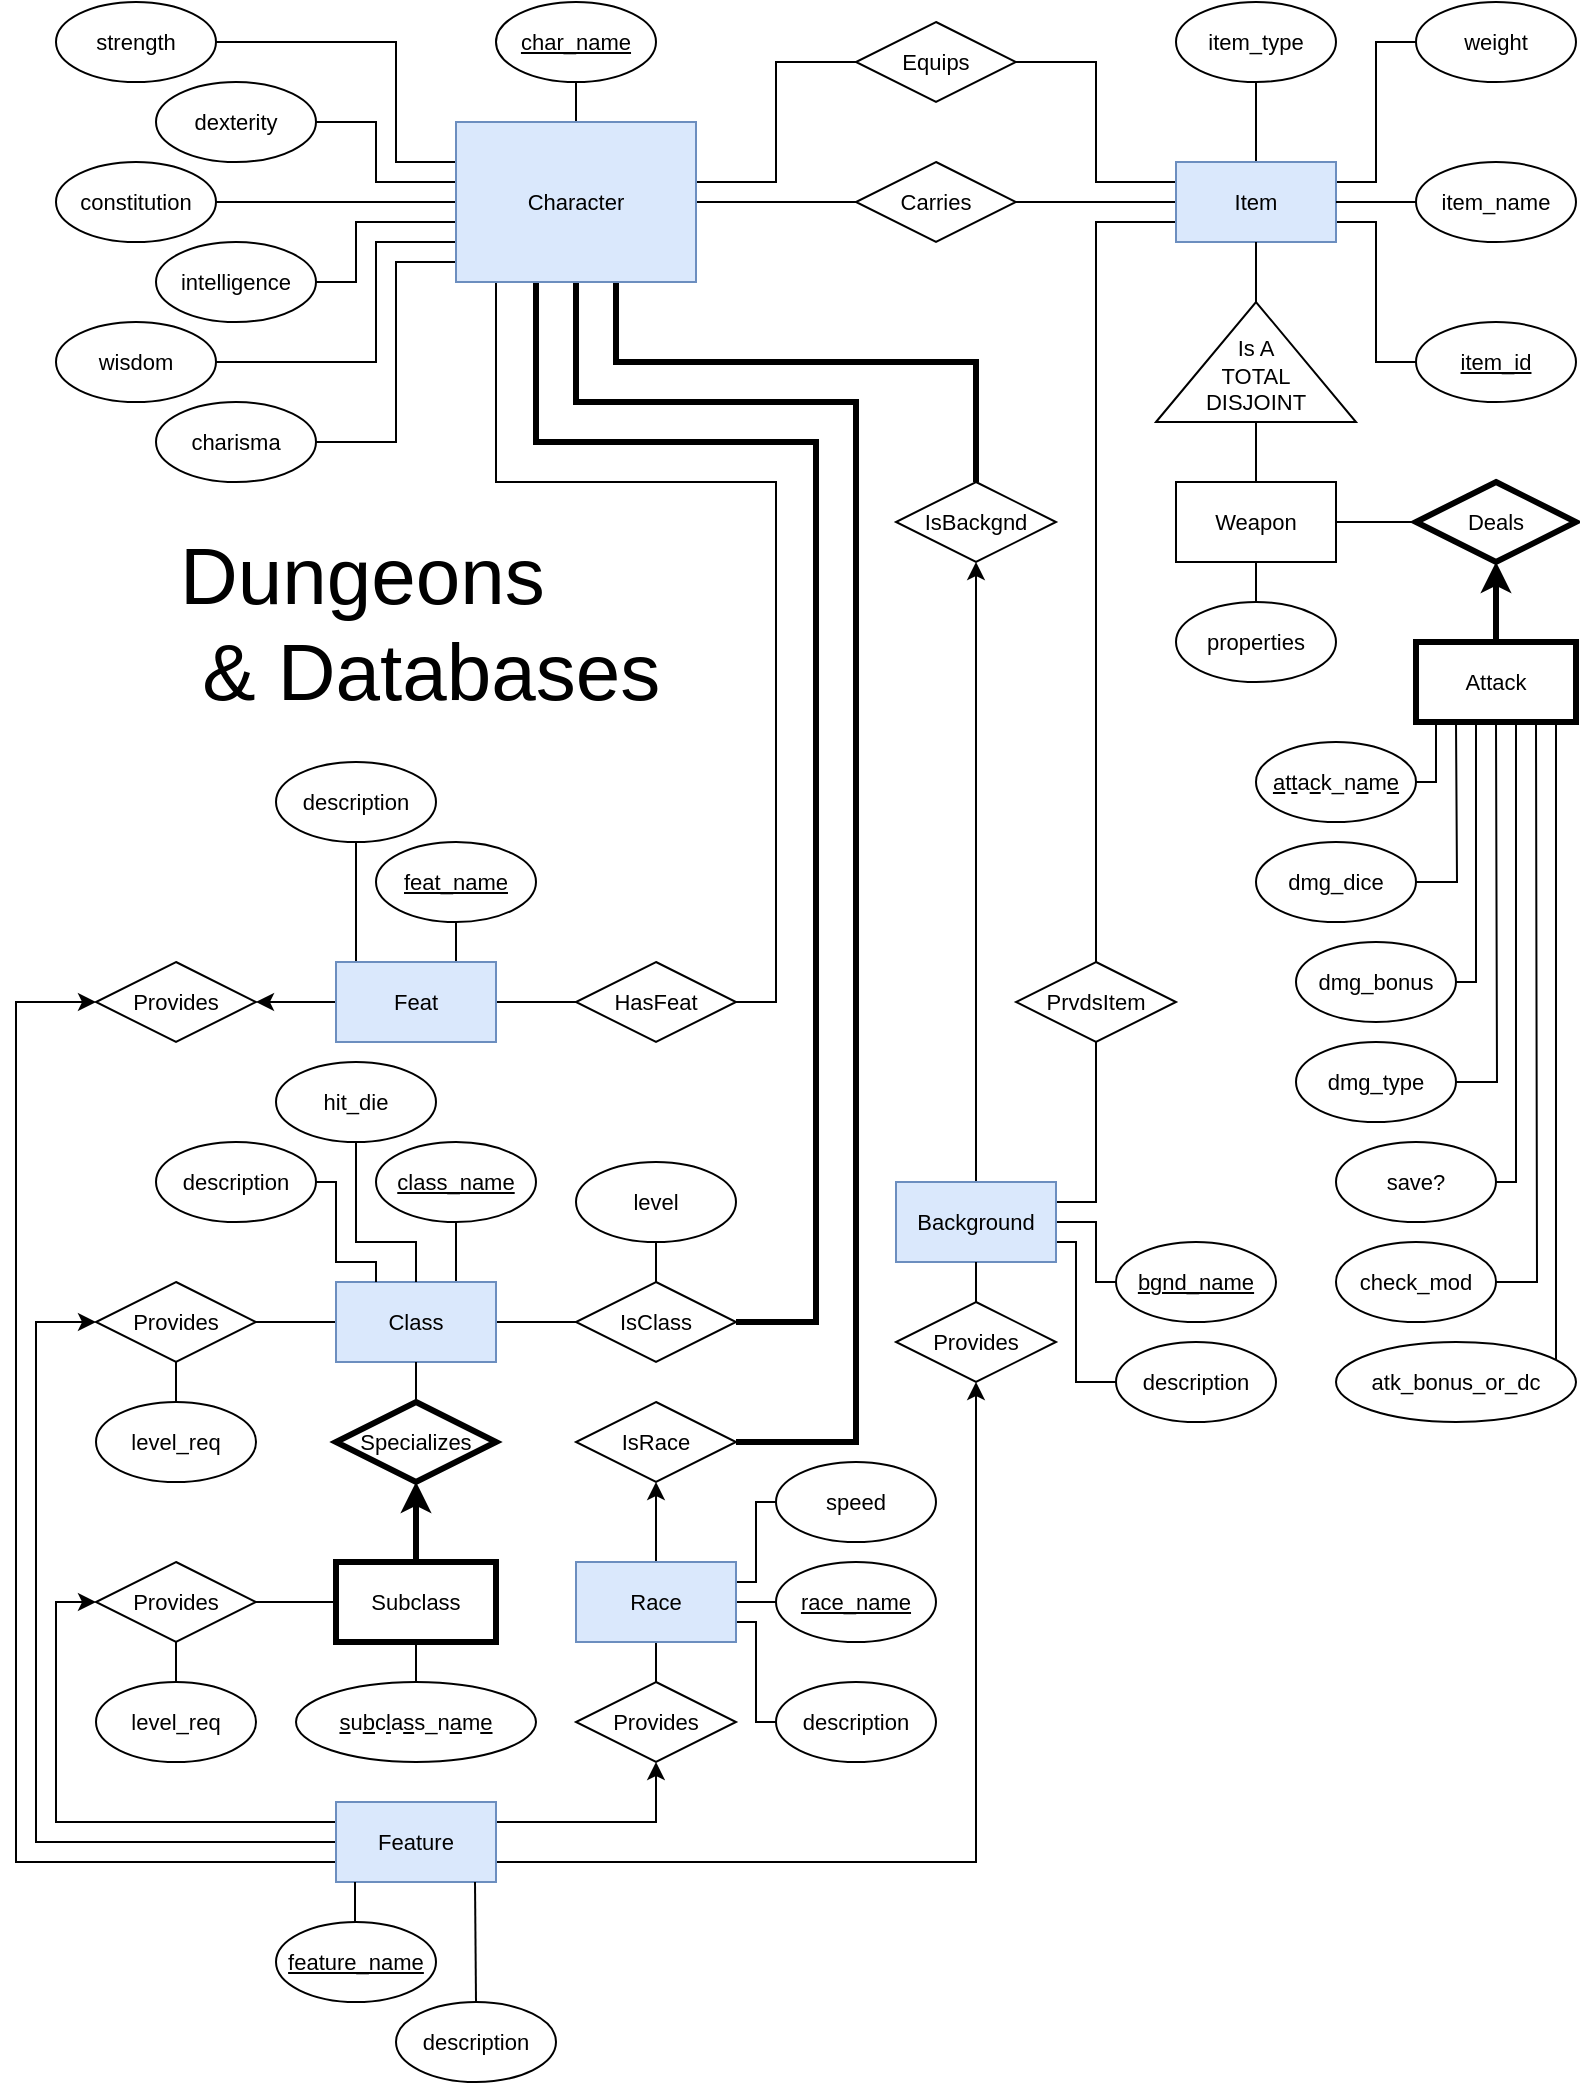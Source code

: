 <mxfile version="22.0.6" type="google">
  <diagram name="Page-1" id="0dWQpuiq4sLyJa3J5WhU">
    <mxGraphModel grid="1" page="1" gridSize="10" guides="1" tooltips="1" connect="1" arrows="1" fold="1" pageScale="1" pageWidth="850" pageHeight="1100" math="0" shadow="0">
      <root>
        <mxCell id="0" />
        <mxCell id="1" parent="0" />
        <mxCell id="idpbGhYNR3R5VEZSibMk-67" style="edgeStyle=orthogonalEdgeStyle;rounded=0;orthogonalLoop=1;jettySize=auto;html=1;exitX=0;exitY=0.5;exitDx=0;exitDy=0;entryX=1;entryY=0.5;entryDx=0;entryDy=0;endArrow=none;endFill=0;fontFamily=Helvetica;fontSize=11;" edge="1" parent="1" source="idpbGhYNR3R5VEZSibMk-66" target="idpbGhYNR3R5VEZSibMk-5">
          <mxGeometry relative="1" as="geometry">
            <Array as="points">
              <mxPoint x="700" y="60" />
              <mxPoint x="700" y="130" />
              <mxPoint x="650" y="130" />
              <mxPoint x="650" y="140" />
            </Array>
          </mxGeometry>
        </mxCell>
        <mxCell id="idpbGhYNR3R5VEZSibMk-103" style="edgeStyle=orthogonalEdgeStyle;rounded=0;orthogonalLoop=1;jettySize=auto;html=1;exitX=0;exitY=0.5;exitDx=0;exitDy=0;entryX=1;entryY=0.5;entryDx=0;entryDy=0;endArrow=none;endFill=0;fontFamily=Helvetica;fontSize=11;" edge="1" parent="1" source="idpbGhYNR3R5VEZSibMk-102" target="idpbGhYNR3R5VEZSibMk-1">
          <mxGeometry relative="1" as="geometry">
            <Array as="points">
              <mxPoint x="400" y="70" />
              <mxPoint x="400" y="130" />
              <mxPoint x="350" y="130" />
              <mxPoint x="350" y="140" />
            </Array>
          </mxGeometry>
        </mxCell>
        <mxCell id="idpbGhYNR3R5VEZSibMk-12" style="edgeStyle=orthogonalEdgeStyle;rounded=0;orthogonalLoop=1;jettySize=auto;html=1;exitX=1;exitY=0.5;exitDx=0;exitDy=0;entryX=0;entryY=0.5;entryDx=0;entryDy=0;endArrow=none;endFill=0;fontFamily=Helvetica;fontSize=11;" edge="1" parent="1" source="idpbGhYNR3R5VEZSibMk-1" target="idpbGhYNR3R5VEZSibMk-11">
          <mxGeometry relative="1" as="geometry">
            <Array as="points">
              <mxPoint x="430" y="140" />
              <mxPoint x="430" y="140" />
            </Array>
          </mxGeometry>
        </mxCell>
        <mxCell id="idpbGhYNR3R5VEZSibMk-22" style="edgeStyle=orthogonalEdgeStyle;rounded=0;orthogonalLoop=1;jettySize=auto;html=1;endArrow=none;endFill=0;strokeWidth=3;exitX=0.5;exitY=1;exitDx=0;exitDy=0;fontFamily=Helvetica;fontSize=11;entryX=1;entryY=0.5;entryDx=0;entryDy=0;" edge="1" parent="1" source="idpbGhYNR3R5VEZSibMk-1" target="idpbGhYNR3R5VEZSibMk-10">
          <mxGeometry relative="1" as="geometry">
            <Array as="points">
              <mxPoint x="300" y="240" />
              <mxPoint x="440" y="240" />
              <mxPoint x="440" y="760" />
            </Array>
            <mxPoint x="300" y="210" as="sourcePoint" />
            <mxPoint x="400" y="760" as="targetPoint" />
          </mxGeometry>
        </mxCell>
        <mxCell id="idpbGhYNR3R5VEZSibMk-41" style="edgeStyle=orthogonalEdgeStyle;rounded=0;orthogonalLoop=1;jettySize=auto;html=1;exitX=0;exitY=0.5;exitDx=0;exitDy=0;entryX=1;entryY=0.5;entryDx=0;entryDy=0;endArrow=none;endFill=0;fontFamily=Helvetica;fontSize=11;" edge="1" parent="1" source="idpbGhYNR3R5VEZSibMk-1" target="idpbGhYNR3R5VEZSibMk-35">
          <mxGeometry relative="1" as="geometry">
            <Array as="points">
              <mxPoint x="280" y="120" />
              <mxPoint x="210" y="120" />
              <mxPoint x="210" y="60" />
            </Array>
          </mxGeometry>
        </mxCell>
        <mxCell id="idpbGhYNR3R5VEZSibMk-44" style="edgeStyle=orthogonalEdgeStyle;rounded=0;orthogonalLoop=1;jettySize=auto;html=1;exitX=0;exitY=0.5;exitDx=0;exitDy=0;entryX=1;entryY=0.5;entryDx=0;entryDy=0;endArrow=none;endFill=0;fontFamily=Helvetica;fontSize=11;" edge="1" parent="1" source="idpbGhYNR3R5VEZSibMk-1" target="idpbGhYNR3R5VEZSibMk-39">
          <mxGeometry relative="1" as="geometry">
            <Array as="points">
              <mxPoint x="280" y="150" />
              <mxPoint x="190" y="150" />
              <mxPoint x="190" y="180" />
            </Array>
          </mxGeometry>
        </mxCell>
        <mxCell id="idpbGhYNR3R5VEZSibMk-45" style="edgeStyle=orthogonalEdgeStyle;rounded=0;orthogonalLoop=1;jettySize=auto;html=1;exitX=0;exitY=0.5;exitDx=0;exitDy=0;entryX=1;entryY=0.5;entryDx=0;entryDy=0;endArrow=none;endFill=0;fontFamily=Helvetica;fontSize=11;" edge="1" parent="1" source="idpbGhYNR3R5VEZSibMk-1" target="idpbGhYNR3R5VEZSibMk-40">
          <mxGeometry relative="1" as="geometry">
            <Array as="points">
              <mxPoint x="280" y="160" />
              <mxPoint x="200" y="160" />
              <mxPoint x="200" y="220" />
            </Array>
          </mxGeometry>
        </mxCell>
        <mxCell id="idpbGhYNR3R5VEZSibMk-46" style="edgeStyle=orthogonalEdgeStyle;rounded=0;orthogonalLoop=1;jettySize=auto;html=1;exitX=0;exitY=0.5;exitDx=0;exitDy=0;entryX=1;entryY=0.5;entryDx=0;entryDy=0;endArrow=none;endFill=0;fontFamily=Helvetica;fontSize=11;" edge="1" parent="1" source="idpbGhYNR3R5VEZSibMk-1" target="proaSzT9F_4oFc8GveF8-9">
          <mxGeometry relative="1" as="geometry">
            <Array as="points">
              <mxPoint x="280" y="170" />
              <mxPoint x="210" y="170" />
              <mxPoint x="210" y="260" />
            </Array>
          </mxGeometry>
        </mxCell>
        <mxCell id="idpbGhYNR3R5VEZSibMk-124" style="edgeStyle=orthogonalEdgeStyle;rounded=0;orthogonalLoop=1;jettySize=auto;html=1;entryX=1;entryY=0.5;entryDx=0;entryDy=0;endArrow=none;endFill=0;strokeWidth=3;fontFamily=Helvetica;fontSize=11;" edge="1" parent="1" target="idpbGhYNR3R5VEZSibMk-114">
          <mxGeometry relative="1" as="geometry">
            <Array as="points">
              <mxPoint x="280" y="260" />
              <mxPoint x="420" y="260" />
              <mxPoint x="420" y="700" />
            </Array>
            <mxPoint x="280" y="180" as="sourcePoint" />
          </mxGeometry>
        </mxCell>
        <mxCell id="Thq0sRpd2EwpAqbICDng-9" style="edgeStyle=orthogonalEdgeStyle;rounded=0;orthogonalLoop=1;jettySize=auto;html=1;entryX=0.5;entryY=0;entryDx=0;entryDy=0;strokeWidth=3;endArrow=none;endFill=0;fontFamily=Helvetica;fontSize=11;" edge="1" parent="1" target="Thq0sRpd2EwpAqbICDng-10">
          <mxGeometry relative="1" as="geometry">
            <Array as="points">
              <mxPoint x="320" y="180" />
              <mxPoint x="320" y="220" />
              <mxPoint x="500" y="220" />
            </Array>
            <mxPoint x="320" y="200" as="sourcePoint" />
          </mxGeometry>
        </mxCell>
        <mxCell id="idpbGhYNR3R5VEZSibMk-132" style="edgeStyle=orthogonalEdgeStyle;rounded=0;orthogonalLoop=1;jettySize=auto;html=1;entryX=0;entryY=0.5;entryDx=0;entryDy=0;exitX=0;exitY=0.5;exitDx=0;exitDy=0;fontFamily=Helvetica;fontSize=11;" edge="1" parent="1" source="idpbGhYNR3R5VEZSibMk-3" target="idpbGhYNR3R5VEZSibMk-49">
          <mxGeometry relative="1" as="geometry">
            <Array as="points">
              <mxPoint x="30" y="960" />
              <mxPoint x="30" y="700" />
            </Array>
            <mxPoint x="150" y="970" as="sourcePoint" />
          </mxGeometry>
        </mxCell>
        <mxCell id="idpbGhYNR3R5VEZSibMk-133" style="edgeStyle=orthogonalEdgeStyle;rounded=0;orthogonalLoop=1;jettySize=auto;html=1;entryX=0;entryY=0.5;entryDx=0;entryDy=0;exitX=0;exitY=0.25;exitDx=0;exitDy=0;fontFamily=Helvetica;fontSize=11;" edge="1" parent="1" source="idpbGhYNR3R5VEZSibMk-3" target="idpbGhYNR3R5VEZSibMk-96">
          <mxGeometry relative="1" as="geometry">
            <Array as="points">
              <mxPoint x="40" y="950" />
              <mxPoint x="40" y="840" />
            </Array>
            <mxPoint x="380" y="950" as="sourcePoint" />
          </mxGeometry>
        </mxCell>
        <mxCell id="idpbGhYNR3R5VEZSibMk-138" style="edgeStyle=orthogonalEdgeStyle;rounded=0;orthogonalLoop=1;jettySize=auto;html=1;entryX=0.5;entryY=1;entryDx=0;entryDy=0;exitX=1;exitY=0.25;exitDx=0;exitDy=0;fontFamily=Helvetica;fontSize=11;" edge="1" parent="1" source="idpbGhYNR3R5VEZSibMk-3" target="idpbGhYNR3R5VEZSibMk-55">
          <mxGeometry relative="1" as="geometry">
            <mxPoint x="280" y="950" as="sourcePoint" />
            <Array as="points">
              <mxPoint x="340" y="950" />
            </Array>
          </mxGeometry>
        </mxCell>
        <mxCell id="Thq0sRpd2EwpAqbICDng-19" style="edgeStyle=orthogonalEdgeStyle;rounded=0;orthogonalLoop=1;jettySize=auto;html=1;exitX=1;exitY=0.75;exitDx=0;exitDy=0;entryX=0.5;entryY=1;entryDx=0;entryDy=0;fontFamily=Helvetica;fontSize=11;" edge="1" parent="1" source="idpbGhYNR3R5VEZSibMk-3" target="Thq0sRpd2EwpAqbICDng-18">
          <mxGeometry relative="1" as="geometry" />
        </mxCell>
        <mxCell id="JD8EKcjr2i8Ik4JYW5KQ-18" style="edgeStyle=orthogonalEdgeStyle;rounded=0;orthogonalLoop=1;jettySize=auto;html=1;exitX=0;exitY=0.75;exitDx=0;exitDy=0;entryX=0;entryY=0.5;entryDx=0;entryDy=0;" edge="1" parent="1" source="idpbGhYNR3R5VEZSibMk-3" target="JD8EKcjr2i8Ik4JYW5KQ-17">
          <mxGeometry relative="1" as="geometry">
            <Array as="points">
              <mxPoint x="20" y="970" />
              <mxPoint x="20" y="540" />
            </Array>
          </mxGeometry>
        </mxCell>
        <mxCell id="idpbGhYNR3R5VEZSibMk-3" value="Feature" style="rounded=0;whiteSpace=wrap;html=1;fillColor=#dae8fc;strokeColor=#6c8ebf;fontFamily=Helvetica;fontSize=11;" vertex="1" parent="1">
          <mxGeometry x="180" y="940" width="80" height="40" as="geometry" />
        </mxCell>
        <mxCell id="idpbGhYNR3R5VEZSibMk-13" style="edgeStyle=orthogonalEdgeStyle;rounded=0;orthogonalLoop=1;jettySize=auto;html=1;exitX=0;exitY=0.5;exitDx=0;exitDy=0;entryX=1;entryY=0.5;entryDx=0;entryDy=0;endArrow=none;endFill=0;fontFamily=Helvetica;fontSize=11;" edge="1" parent="1" source="idpbGhYNR3R5VEZSibMk-5" target="idpbGhYNR3R5VEZSibMk-11">
          <mxGeometry relative="1" as="geometry">
            <Array as="points">
              <mxPoint x="530" y="140" />
              <mxPoint x="530" y="140" />
            </Array>
          </mxGeometry>
        </mxCell>
        <mxCell id="idpbGhYNR3R5VEZSibMk-61" style="edgeStyle=orthogonalEdgeStyle;rounded=0;orthogonalLoop=1;jettySize=auto;html=1;exitX=0.5;exitY=0;exitDx=0;exitDy=0;entryX=0.5;entryY=1;entryDx=0;entryDy=0;endArrow=none;endFill=0;fontFamily=Helvetica;fontSize=11;" edge="1" parent="1" source="idpbGhYNR3R5VEZSibMk-5" target="proaSzT9F_4oFc8GveF8-17">
          <mxGeometry relative="1" as="geometry" />
        </mxCell>
        <mxCell id="idpbGhYNR3R5VEZSibMk-104" style="edgeStyle=orthogonalEdgeStyle;rounded=0;orthogonalLoop=1;jettySize=auto;html=1;exitX=0;exitY=0.5;exitDx=0;exitDy=0;entryX=1;entryY=0.5;entryDx=0;entryDy=0;endArrow=none;endFill=0;fontFamily=Helvetica;fontSize=11;" edge="1" parent="1" source="idpbGhYNR3R5VEZSibMk-5" target="idpbGhYNR3R5VEZSibMk-102">
          <mxGeometry relative="1" as="geometry">
            <Array as="points">
              <mxPoint x="600" y="130" />
              <mxPoint x="560" y="130" />
              <mxPoint x="560" y="70" />
            </Array>
          </mxGeometry>
        </mxCell>
        <mxCell id="Thq0sRpd2EwpAqbICDng-16" style="edgeStyle=orthogonalEdgeStyle;rounded=0;orthogonalLoop=1;jettySize=auto;html=1;exitX=0;exitY=0.75;exitDx=0;exitDy=0;endArrow=none;endFill=0;entryX=0.5;entryY=0;entryDx=0;entryDy=0;fontFamily=Helvetica;fontSize=11;" edge="1" parent="1" source="idpbGhYNR3R5VEZSibMk-5" target="Thq0sRpd2EwpAqbICDng-17">
          <mxGeometry relative="1" as="geometry">
            <mxPoint x="720" y="440" as="targetPoint" />
            <Array as="points">
              <mxPoint x="560" y="150" />
            </Array>
          </mxGeometry>
        </mxCell>
        <mxCell id="Wi1e4xwZPWStnzz034ou-2" style="edgeStyle=orthogonalEdgeStyle;rounded=0;orthogonalLoop=1;jettySize=auto;html=1;exitX=1;exitY=0.75;exitDx=0;exitDy=0;entryX=0;entryY=0.5;entryDx=0;entryDy=0;endArrow=none;endFill=0;" edge="1" parent="1" source="idpbGhYNR3R5VEZSibMk-5" target="Wi1e4xwZPWStnzz034ou-1">
          <mxGeometry relative="1" as="geometry" />
        </mxCell>
        <mxCell id="idpbGhYNR3R5VEZSibMk-5" value="Item" style="rounded=0;whiteSpace=wrap;html=1;fillColor=#dae8fc;strokeColor=#6c8ebf;fontFamily=Helvetica;fontSize=11;" vertex="1" parent="1">
          <mxGeometry x="600" y="120" width="80" height="40" as="geometry" />
        </mxCell>
        <mxCell id="idpbGhYNR3R5VEZSibMk-27" style="edgeStyle=orthogonalEdgeStyle;rounded=0;orthogonalLoop=1;jettySize=auto;html=1;exitX=0.5;exitY=0;exitDx=0;exitDy=0;entryX=0;entryY=0.5;entryDx=0;entryDy=0;endArrow=none;endFill=0;fontFamily=Helvetica;fontSize=11;" edge="1" parent="1" source="idpbGhYNR3R5VEZSibMk-7" target="proaSzT9F_4oFc8GveF8-4">
          <mxGeometry relative="1" as="geometry" />
        </mxCell>
        <mxCell id="idpbGhYNR3R5VEZSibMk-141" style="edgeStyle=orthogonalEdgeStyle;rounded=0;orthogonalLoop=1;jettySize=auto;html=1;exitX=0.5;exitY=1;exitDx=0;exitDy=0;entryX=0.5;entryY=0;entryDx=0;entryDy=0;endArrow=none;endFill=0;fontFamily=Helvetica;fontSize=11;" edge="1" parent="1" source="idpbGhYNR3R5VEZSibMk-7" target="idpbGhYNR3R5VEZSibMk-140">
          <mxGeometry relative="1" as="geometry" />
        </mxCell>
        <mxCell id="idpbGhYNR3R5VEZSibMk-7" value="Weapon" style="rounded=0;whiteSpace=wrap;html=1;fontFamily=Helvetica;fontSize=11;" vertex="1" parent="1">
          <mxGeometry x="600" y="280" width="80" height="40" as="geometry" />
        </mxCell>
        <mxCell id="idpbGhYNR3R5VEZSibMk-48" style="edgeStyle=orthogonalEdgeStyle;rounded=0;orthogonalLoop=1;jettySize=auto;html=1;exitX=0.5;exitY=0;exitDx=0;exitDy=0;entryX=0.5;entryY=1;entryDx=0;entryDy=0;endArrow=none;endFill=0;fontFamily=Helvetica;fontSize=11;" edge="1" parent="1" target="idpbGhYNR3R5VEZSibMk-47">
          <mxGeometry relative="1" as="geometry">
            <mxPoint x="340" y="680" as="sourcePoint" />
          </mxGeometry>
        </mxCell>
        <mxCell id="idpbGhYNR3R5VEZSibMk-10" value="IsRace" style="rhombus;whiteSpace=wrap;html=1;fontFamily=Helvetica;fontSize=11;" vertex="1" parent="1">
          <mxGeometry x="300" y="740" width="80" height="40" as="geometry" />
        </mxCell>
        <mxCell id="idpbGhYNR3R5VEZSibMk-11" value="Carries" style="rhombus;whiteSpace=wrap;html=1;fontFamily=Helvetica;fontSize=11;" vertex="1" parent="1">
          <mxGeometry x="440" y="120" width="80" height="40" as="geometry" />
        </mxCell>
        <mxCell id="idpbGhYNR3R5VEZSibMk-28" style="edgeStyle=orthogonalEdgeStyle;rounded=0;orthogonalLoop=1;jettySize=auto;html=1;exitX=1;exitY=0.5;exitDx=0;exitDy=0;entryX=0.5;entryY=1;entryDx=0;entryDy=0;endArrow=none;endFill=0;fontFamily=Helvetica;fontSize=11;" edge="1" parent="1" source="proaSzT9F_4oFc8GveF8-4" target="idpbGhYNR3R5VEZSibMk-5">
          <mxGeometry relative="1" as="geometry" />
        </mxCell>
        <mxCell id="proaSzT9F_4oFc8GveF8-4" value="&lt;div&gt;&lt;br&gt;&lt;/div&gt;&lt;div&gt;Is A&lt;/div&gt;&lt;div&gt;TOTAL&lt;/div&gt;&lt;div&gt;DISJOINT&lt;/div&gt;" style="triangle;whiteSpace=wrap;html=1;direction=north;fontFamily=Helvetica;fontSize=11;" vertex="1" parent="1">
          <mxGeometry x="590" y="190" width="100" height="60" as="geometry" />
        </mxCell>
        <mxCell id="idpbGhYNR3R5VEZSibMk-34" style="edgeStyle=orthogonalEdgeStyle;rounded=0;orthogonalLoop=1;jettySize=auto;html=1;exitX=0.5;exitY=1;exitDx=0;exitDy=0;entryX=0.5;entryY=0;entryDx=0;entryDy=0;endArrow=none;endFill=0;fontFamily=Helvetica;fontSize=11;" edge="1" parent="1" source="proaSzT9F_4oFc8GveF8-6" target="idpbGhYNR3R5VEZSibMk-1">
          <mxGeometry relative="1" as="geometry" />
        </mxCell>
        <mxCell id="proaSzT9F_4oFc8GveF8-6" value="&lt;span style=&quot;font-size: 11px;&quot;&gt;char_name&lt;/span&gt;" style="ellipse;whiteSpace=wrap;html=1;fontStyle=4;fontFamily=Helvetica;fontSize=11;" vertex="1" parent="1">
          <mxGeometry x="260" y="40" width="80" height="40" as="geometry" />
        </mxCell>
        <mxCell id="idpbGhYNR3R5VEZSibMk-35" value="strength" style="ellipse;whiteSpace=wrap;html=1;fontFamily=Helvetica;fontSize=11;" vertex="1" parent="1">
          <mxGeometry x="40" y="40" width="80" height="40" as="geometry" />
        </mxCell>
        <mxCell id="idpbGhYNR3R5VEZSibMk-142" style="edgeStyle=orthogonalEdgeStyle;rounded=0;orthogonalLoop=1;jettySize=auto;html=1;exitX=1;exitY=0.5;exitDx=0;exitDy=0;endArrow=none;endFill=0;fontFamily=Helvetica;fontSize=11;" edge="1" parent="1" source="idpbGhYNR3R5VEZSibMk-37">
          <mxGeometry relative="1" as="geometry">
            <Array as="points">
              <mxPoint x="200" y="100" />
              <mxPoint x="200" y="130" />
              <mxPoint x="240" y="130" />
            </Array>
            <mxPoint x="220" y="130" as="targetPoint" />
          </mxGeometry>
        </mxCell>
        <mxCell id="idpbGhYNR3R5VEZSibMk-37" value="dexterity" style="ellipse;whiteSpace=wrap;html=1;fontFamily=Helvetica;fontSize=11;" vertex="1" parent="1">
          <mxGeometry x="90" y="80" width="80" height="40" as="geometry" />
        </mxCell>
        <mxCell id="idpbGhYNR3R5VEZSibMk-143" style="edgeStyle=orthogonalEdgeStyle;rounded=0;orthogonalLoop=1;jettySize=auto;html=1;exitX=1;exitY=0.5;exitDx=0;exitDy=0;entryX=0;entryY=0.5;entryDx=0;entryDy=0;endArrow=none;endFill=0;fontFamily=Helvetica;fontSize=11;" edge="1" parent="1" source="idpbGhYNR3R5VEZSibMk-38" target="idpbGhYNR3R5VEZSibMk-1">
          <mxGeometry relative="1" as="geometry" />
        </mxCell>
        <mxCell id="idpbGhYNR3R5VEZSibMk-38" value="constitution" style="ellipse;whiteSpace=wrap;html=1;fontFamily=Helvetica;fontSize=11;" vertex="1" parent="1">
          <mxGeometry x="40" y="120" width="80" height="40" as="geometry" />
        </mxCell>
        <mxCell id="idpbGhYNR3R5VEZSibMk-39" value="intelligence" style="ellipse;whiteSpace=wrap;html=1;fontFamily=Helvetica;fontSize=11;" vertex="1" parent="1">
          <mxGeometry x="90" y="160" width="80" height="40" as="geometry" />
        </mxCell>
        <mxCell id="idpbGhYNR3R5VEZSibMk-40" value="wisdom" style="ellipse;whiteSpace=wrap;html=1;fontFamily=Helvetica;fontSize=11;" vertex="1" parent="1">
          <mxGeometry x="40" y="200" width="80" height="40" as="geometry" />
        </mxCell>
        <mxCell id="proaSzT9F_4oFc8GveF8-9" value="charisma" style="ellipse;whiteSpace=wrap;html=1;fontFamily=Helvetica;fontSize=11;" vertex="1" parent="1">
          <mxGeometry x="90" y="240" width="80" height="40" as="geometry" />
        </mxCell>
        <mxCell id="idpbGhYNR3R5VEZSibMk-47" value="level" style="ellipse;whiteSpace=wrap;html=1;fontFamily=Helvetica;fontSize=11;" vertex="1" parent="1">
          <mxGeometry x="300" y="620" width="80" height="40" as="geometry" />
        </mxCell>
        <mxCell id="idpbGhYNR3R5VEZSibMk-128" style="edgeStyle=orthogonalEdgeStyle;rounded=0;orthogonalLoop=1;jettySize=auto;html=1;exitX=1;exitY=0.5;exitDx=0;exitDy=0;entryX=0;entryY=0.5;entryDx=0;entryDy=0;endArrow=none;endFill=0;fontFamily=Helvetica;fontSize=11;" edge="1" parent="1" source="idpbGhYNR3R5VEZSibMk-49" target="idpbGhYNR3R5VEZSibMk-115">
          <mxGeometry relative="1" as="geometry" />
        </mxCell>
        <mxCell id="idpbGhYNR3R5VEZSibMk-49" value="Provides" style="rhombus;whiteSpace=wrap;html=1;fontFamily=Helvetica;fontSize=11;" vertex="1" parent="1">
          <mxGeometry x="60" y="680" width="80" height="40" as="geometry" />
        </mxCell>
        <mxCell id="idpbGhYNR3R5VEZSibMk-53" style="edgeStyle=orthogonalEdgeStyle;rounded=0;orthogonalLoop=1;jettySize=auto;html=1;exitX=0.5;exitY=0;exitDx=0;exitDy=0;entryX=0.5;entryY=1;entryDx=0;entryDy=0;endArrow=none;endFill=0;fontFamily=Helvetica;fontSize=11;" edge="1" parent="1" source="idpbGhYNR3R5VEZSibMk-52" target="idpbGhYNR3R5VEZSibMk-49">
          <mxGeometry relative="1" as="geometry" />
        </mxCell>
        <mxCell id="idpbGhYNR3R5VEZSibMk-52" value="level_req" style="ellipse;whiteSpace=wrap;html=1;fontFamily=Helvetica;fontSize=11;" vertex="1" parent="1">
          <mxGeometry x="60" y="740" width="80" height="40" as="geometry" />
        </mxCell>
        <mxCell id="idpbGhYNR3R5VEZSibMk-55" value="Provides" style="rhombus;whiteSpace=wrap;html=1;fontFamily=Helvetica;fontSize=11;" vertex="1" parent="1">
          <mxGeometry x="300" y="880" width="80" height="40" as="geometry" />
        </mxCell>
        <mxCell id="proaSzT9F_4oFc8GveF8-17" value="item_type" style="ellipse;whiteSpace=wrap;html=1;fontStyle=0;fontFamily=Helvetica;fontSize=11;" vertex="1" parent="1">
          <mxGeometry x="600" y="40" width="80" height="40" as="geometry" />
        </mxCell>
        <mxCell id="idpbGhYNR3R5VEZSibMk-60" style="edgeStyle=orthogonalEdgeStyle;rounded=0;orthogonalLoop=1;jettySize=auto;html=1;exitX=0;exitY=0.5;exitDx=0;exitDy=0;entryX=1;entryY=0.5;entryDx=0;entryDy=0;endArrow=none;endFill=0;fontFamily=Helvetica;fontSize=11;" edge="1" parent="1" source="proaSzT9F_4oFc8GveF8-18" target="idpbGhYNR3R5VEZSibMk-5">
          <mxGeometry relative="1" as="geometry" />
        </mxCell>
        <mxCell id="proaSzT9F_4oFc8GveF8-18" value="item_name" style="ellipse;whiteSpace=wrap;html=1;fontStyle=0;fontFamily=Helvetica;fontSize=11;" vertex="1" parent="1">
          <mxGeometry x="720" y="120" width="80" height="40" as="geometry" />
        </mxCell>
        <mxCell id="JD8EKcjr2i8Ik4JYW5KQ-6" style="edgeStyle=orthogonalEdgeStyle;rounded=0;orthogonalLoop=1;jettySize=auto;html=1;exitX=1;exitY=0.5;exitDx=0;exitDy=0;endArrow=none;endFill=0;" edge="1" parent="1" source="idpbGhYNR3R5VEZSibMk-62">
          <mxGeometry relative="1" as="geometry">
            <mxPoint x="750" y="400.0" as="targetPoint" />
            <Array as="points">
              <mxPoint x="750" y="530" />
            </Array>
          </mxGeometry>
        </mxCell>
        <mxCell id="idpbGhYNR3R5VEZSibMk-62" value="dmg_bonus" style="ellipse;whiteSpace=wrap;html=1;fontStyle=0;fontFamily=Helvetica;fontSize=11;" vertex="1" parent="1">
          <mxGeometry x="660" y="510" width="80" height="40" as="geometry" />
        </mxCell>
        <mxCell id="JD8EKcjr2i8Ik4JYW5KQ-2" style="edgeStyle=orthogonalEdgeStyle;rounded=0;orthogonalLoop=1;jettySize=auto;html=1;exitX=1;exitY=0.5;exitDx=0;exitDy=0;endArrow=none;endFill=0;" edge="1" parent="1" source="idpbGhYNR3R5VEZSibMk-64">
          <mxGeometry relative="1" as="geometry">
            <mxPoint x="780" y="400.0" as="targetPoint" />
          </mxGeometry>
        </mxCell>
        <mxCell id="idpbGhYNR3R5VEZSibMk-64" value="check_&lt;span style=&quot;font-size: 11px;&quot;&gt;mod&lt;/span&gt;" style="ellipse;whiteSpace=wrap;html=1;fontStyle=0;fontFamily=Helvetica;fontSize=11;" vertex="1" parent="1">
          <mxGeometry x="680" y="660" width="80" height="40" as="geometry" />
        </mxCell>
        <mxCell id="idpbGhYNR3R5VEZSibMk-66" value="weight" style="ellipse;whiteSpace=wrap;html=1;fontStyle=0;fontFamily=Helvetica;fontSize=11;" vertex="1" parent="1">
          <mxGeometry x="720" y="40" width="80" height="40" as="geometry" />
        </mxCell>
        <mxCell id="JD8EKcjr2i8Ik4JYW5KQ-1" style="edgeStyle=orthogonalEdgeStyle;rounded=0;orthogonalLoop=1;jettySize=auto;html=1;exitX=1;exitY=0;exitDx=0;exitDy=0;endArrow=none;endFill=0;" edge="1" parent="1" source="idpbGhYNR3R5VEZSibMk-70">
          <mxGeometry relative="1" as="geometry">
            <mxPoint x="790" y="400" as="targetPoint" />
            <mxPoint x="790" y="700" as="sourcePoint" />
            <Array as="points">
              <mxPoint x="782" y="730" />
              <mxPoint x="790" y="730" />
            </Array>
          </mxGeometry>
        </mxCell>
        <mxCell id="idpbGhYNR3R5VEZSibMk-70" value="atk_bonus_or_dc" style="ellipse;whiteSpace=wrap;html=1;fontStyle=0;fontFamily=Helvetica;fontSize=11;" vertex="1" parent="1">
          <mxGeometry x="680" y="710" width="120" height="40" as="geometry" />
        </mxCell>
        <mxCell id="JD8EKcjr2i8Ik4JYW5KQ-5" style="edgeStyle=orthogonalEdgeStyle;rounded=0;orthogonalLoop=1;jettySize=auto;html=1;exitX=1;exitY=0.5;exitDx=0;exitDy=0;endArrow=none;endFill=0;" edge="1" parent="1" source="idpbGhYNR3R5VEZSibMk-72">
          <mxGeometry relative="1" as="geometry">
            <mxPoint x="760" y="400.0" as="targetPoint" />
          </mxGeometry>
        </mxCell>
        <mxCell id="idpbGhYNR3R5VEZSibMk-72" value="dmg_type" style="ellipse;whiteSpace=wrap;html=1;fontStyle=0;fontFamily=Helvetica;fontSize=11;" vertex="1" parent="1">
          <mxGeometry x="660" y="560" width="80" height="40" as="geometry" />
        </mxCell>
        <mxCell id="idpbGhYNR3R5VEZSibMk-69" style="edgeStyle=orthogonalEdgeStyle;rounded=0;orthogonalLoop=1;jettySize=auto;html=1;exitX=0;exitY=0.5;exitDx=0;exitDy=0;entryX=1;entryY=0.5;entryDx=0;entryDy=0;" edge="1" parent="1" target="idpbGhYNR3R5VEZSibMk-5">
          <mxGeometry relative="1" as="geometry">
            <Array as="points">
              <mxPoint x="740" y="100" />
              <mxPoint x="740" y="140" />
            </Array>
          </mxGeometry>
        </mxCell>
        <mxCell id="idpbGhYNR3R5VEZSibMk-73" value="&lt;div style=&quot;font-size: 11px;&quot;&gt;Attack&lt;/div&gt;" style="rounded=0;whiteSpace=wrap;html=1;strokeWidth=3;fontFamily=Helvetica;fontSize=11;" vertex="1" parent="1">
          <mxGeometry x="720" y="360" width="80" height="40" as="geometry" />
        </mxCell>
        <mxCell id="JD8EKcjr2i8Ik4JYW5KQ-7" style="edgeStyle=orthogonalEdgeStyle;rounded=0;orthogonalLoop=1;jettySize=auto;html=1;exitX=1;exitY=0.5;exitDx=0;exitDy=0;endArrow=none;endFill=0;" edge="1" parent="1" source="idpbGhYNR3R5VEZSibMk-76">
          <mxGeometry relative="1" as="geometry">
            <mxPoint x="740" y="400.0" as="targetPoint" />
          </mxGeometry>
        </mxCell>
        <mxCell id="idpbGhYNR3R5VEZSibMk-76" value="dmg_dice" style="ellipse;whiteSpace=wrap;html=1;fontStyle=0;fontFamily=Helvetica;fontSize=11;" vertex="1" parent="1">
          <mxGeometry x="640" y="460" width="80" height="40" as="geometry" />
        </mxCell>
        <mxCell id="JD8EKcjr2i8Ik4JYW5KQ-3" style="edgeStyle=orthogonalEdgeStyle;rounded=0;orthogonalLoop=1;jettySize=auto;html=1;exitX=1;exitY=0.5;exitDx=0;exitDy=0;endArrow=none;endFill=0;" edge="1" parent="1" source="idpbGhYNR3R5VEZSibMk-79">
          <mxGeometry relative="1" as="geometry">
            <mxPoint x="770" y="400.0" as="targetPoint" />
            <Array as="points">
              <mxPoint x="770" y="630" />
            </Array>
          </mxGeometry>
        </mxCell>
        <mxCell id="idpbGhYNR3R5VEZSibMk-79" value="save?" style="ellipse;whiteSpace=wrap;html=1;fontStyle=0;fontFamily=Helvetica;fontSize=11;" vertex="1" parent="1">
          <mxGeometry x="680" y="610" width="80" height="40" as="geometry" />
        </mxCell>
        <mxCell id="idpbGhYNR3R5VEZSibMk-87" style="edgeStyle=orthogonalEdgeStyle;rounded=0;orthogonalLoop=1;jettySize=auto;html=1;exitX=0;exitY=0.5;exitDx=0;exitDy=0;entryX=1;entryY=0.5;entryDx=0;entryDy=0;endArrow=none;endFill=0;fontFamily=Helvetica;fontSize=11;" edge="1" parent="1" source="idpbGhYNR3R5VEZSibMk-86" target="idpbGhYNR3R5VEZSibMk-7">
          <mxGeometry relative="1" as="geometry" />
        </mxCell>
        <mxCell id="JD8EKcjr2i8Ik4JYW5KQ-9" style="edgeStyle=orthogonalEdgeStyle;rounded=0;orthogonalLoop=1;jettySize=auto;html=1;exitX=0.5;exitY=1;exitDx=0;exitDy=0;entryX=0.5;entryY=0;entryDx=0;entryDy=0;endArrow=none;endFill=0;startArrow=classic;startFill=1;strokeWidth=3;" edge="1" parent="1" source="idpbGhYNR3R5VEZSibMk-86" target="idpbGhYNR3R5VEZSibMk-73">
          <mxGeometry relative="1" as="geometry" />
        </mxCell>
        <mxCell id="idpbGhYNR3R5VEZSibMk-86" value="Deals" style="rhombus;whiteSpace=wrap;html=1;strokeWidth=3;fontFamily=Helvetica;fontSize=11;" vertex="1" parent="1">
          <mxGeometry x="720" y="280" width="80" height="40" as="geometry" />
        </mxCell>
        <mxCell id="idpbGhYNR3R5VEZSibMk-123" style="edgeStyle=orthogonalEdgeStyle;rounded=0;orthogonalLoop=1;jettySize=auto;html=1;exitX=0.5;exitY=1;exitDx=0;exitDy=0;entryX=0.5;entryY=0;entryDx=0;entryDy=0;endArrow=none;endFill=0;fontFamily=Helvetica;fontSize=11;" edge="1" parent="1" source="idpbGhYNR3R5VEZSibMk-95" target="idpbGhYNR3R5VEZSibMk-115">
          <mxGeometry relative="1" as="geometry">
            <Array as="points">
              <mxPoint x="240" y="680" />
            </Array>
          </mxGeometry>
        </mxCell>
        <mxCell id="idpbGhYNR3R5VEZSibMk-95" value="class_name" style="ellipse;whiteSpace=wrap;html=1;fontStyle=4;fontFamily=Helvetica;fontSize=11;" vertex="1" parent="1">
          <mxGeometry x="200" y="610" width="80" height="40" as="geometry" />
        </mxCell>
        <mxCell id="idpbGhYNR3R5VEZSibMk-127" style="edgeStyle=orthogonalEdgeStyle;rounded=0;orthogonalLoop=1;jettySize=auto;html=1;exitX=1;exitY=0.5;exitDx=0;exitDy=0;entryX=0;entryY=0.5;entryDx=0;entryDy=0;endArrow=none;endFill=0;fontFamily=Helvetica;fontSize=11;" edge="1" parent="1" source="idpbGhYNR3R5VEZSibMk-96" target="idpbGhYNR3R5VEZSibMk-117">
          <mxGeometry relative="1" as="geometry" />
        </mxCell>
        <mxCell id="idpbGhYNR3R5VEZSibMk-96" value="Provides" style="rhombus;whiteSpace=wrap;html=1;fontFamily=Helvetica;fontSize=11;" vertex="1" parent="1">
          <mxGeometry x="60" y="820" width="80" height="40" as="geometry" />
        </mxCell>
        <mxCell id="idpbGhYNR3R5VEZSibMk-97" style="edgeStyle=orthogonalEdgeStyle;rounded=0;orthogonalLoop=1;jettySize=auto;html=1;exitX=0.5;exitY=0;exitDx=0;exitDy=0;entryX=0.5;entryY=1;entryDx=0;entryDy=0;endArrow=none;endFill=0;fontFamily=Helvetica;fontSize=11;" edge="1" parent="1" source="idpbGhYNR3R5VEZSibMk-98" target="idpbGhYNR3R5VEZSibMk-96">
          <mxGeometry relative="1" as="geometry" />
        </mxCell>
        <mxCell id="idpbGhYNR3R5VEZSibMk-98" value="level_req" style="ellipse;whiteSpace=wrap;html=1;fontFamily=Helvetica;fontSize=11;" vertex="1" parent="1">
          <mxGeometry x="60" y="880" width="80" height="40" as="geometry" />
        </mxCell>
        <mxCell id="idpbGhYNR3R5VEZSibMk-102" value="Equips" style="rhombus;whiteSpace=wrap;html=1;fontFamily=Helvetica;fontSize=11;" vertex="1" parent="1">
          <mxGeometry x="440" y="50" width="80" height="40" as="geometry" />
        </mxCell>
        <mxCell id="idpbGhYNR3R5VEZSibMk-137" style="edgeStyle=orthogonalEdgeStyle;rounded=0;orthogonalLoop=1;jettySize=auto;html=1;exitX=0;exitY=0.5;exitDx=0;exitDy=0;entryX=1;entryY=0.5;entryDx=0;entryDy=0;endArrow=none;endFill=0;fontFamily=Helvetica;fontSize=11;" edge="1" parent="1" source="idpbGhYNR3R5VEZSibMk-107" target="idpbGhYNR3R5VEZSibMk-135">
          <mxGeometry relative="1" as="geometry" />
        </mxCell>
        <mxCell id="idpbGhYNR3R5VEZSibMk-107" value="race_name" style="ellipse;whiteSpace=wrap;html=1;fontStyle=4;fontFamily=Helvetica;fontSize=11;" vertex="1" parent="1">
          <mxGeometry x="400" y="820" width="80" height="40" as="geometry" />
        </mxCell>
        <mxCell id="idpbGhYNR3R5VEZSibMk-125" style="edgeStyle=orthogonalEdgeStyle;rounded=0;orthogonalLoop=1;jettySize=auto;html=1;exitX=0;exitY=0.5;exitDx=0;exitDy=0;entryX=1;entryY=0.5;entryDx=0;entryDy=0;endArrow=none;endFill=0;fontFamily=Helvetica;fontSize=11;" edge="1" parent="1" source="idpbGhYNR3R5VEZSibMk-114" target="idpbGhYNR3R5VEZSibMk-115">
          <mxGeometry relative="1" as="geometry" />
        </mxCell>
        <mxCell id="idpbGhYNR3R5VEZSibMk-114" value="IsClass" style="rhombus;whiteSpace=wrap;html=1;fontFamily=Helvetica;fontSize=11;" vertex="1" parent="1">
          <mxGeometry x="300" y="680" width="80" height="40" as="geometry" />
        </mxCell>
        <mxCell id="idpbGhYNR3R5VEZSibMk-115" value="&lt;div style=&quot;font-size: 11px;&quot;&gt;Class&lt;/div&gt;" style="rounded=0;whiteSpace=wrap;html=1;fillColor=#dae8fc;strokeColor=#6c8ebf;fontFamily=Helvetica;fontSize=11;" vertex="1" parent="1">
          <mxGeometry x="180" y="680" width="80" height="40" as="geometry" />
        </mxCell>
        <mxCell id="idpbGhYNR3R5VEZSibMk-120" style="edgeStyle=orthogonalEdgeStyle;rounded=0;orthogonalLoop=1;jettySize=auto;html=1;exitX=0.5;exitY=0;exitDx=0;exitDy=0;entryX=0.5;entryY=1;entryDx=0;entryDy=0;endArrow=none;endFill=0;fontFamily=Helvetica;fontSize=11;" edge="1" parent="1" source="idpbGhYNR3R5VEZSibMk-116" target="idpbGhYNR3R5VEZSibMk-115">
          <mxGeometry relative="1" as="geometry" />
        </mxCell>
        <mxCell id="idpbGhYNR3R5VEZSibMk-116" value="Specializes" style="rhombus;whiteSpace=wrap;html=1;strokeWidth=3;fontFamily=Helvetica;fontSize=11;" vertex="1" parent="1">
          <mxGeometry x="180" y="740" width="80" height="40" as="geometry" />
        </mxCell>
        <mxCell id="idpbGhYNR3R5VEZSibMk-121" style="edgeStyle=orthogonalEdgeStyle;rounded=0;orthogonalLoop=1;jettySize=auto;html=1;exitX=0.5;exitY=0;exitDx=0;exitDy=0;entryX=0.5;entryY=1;entryDx=0;entryDy=0;strokeWidth=3;fontFamily=Helvetica;fontSize=11;" edge="1" parent="1" source="idpbGhYNR3R5VEZSibMk-117" target="idpbGhYNR3R5VEZSibMk-116">
          <mxGeometry relative="1" as="geometry" />
        </mxCell>
        <mxCell id="idpbGhYNR3R5VEZSibMk-117" value="Subclass" style="rounded=0;whiteSpace=wrap;html=1;strokeWidth=3;fontFamily=Helvetica;fontSize=11;" vertex="1" parent="1">
          <mxGeometry x="180" y="820" width="80" height="40" as="geometry" />
        </mxCell>
        <mxCell id="idpbGhYNR3R5VEZSibMk-129" value="feature_name" style="ellipse;whiteSpace=wrap;html=1;fontStyle=4;fontFamily=Helvetica;fontSize=11;" vertex="1" parent="1">
          <mxGeometry x="150" y="1000" width="80" height="40" as="geometry" />
        </mxCell>
        <mxCell id="idpbGhYNR3R5VEZSibMk-131" style="edgeStyle=orthogonalEdgeStyle;rounded=0;orthogonalLoop=1;jettySize=auto;html=1;exitX=0.5;exitY=1;exitDx=0;exitDy=0;entryX=0.5;entryY=0;entryDx=0;entryDy=0;endArrow=none;endFill=0;fontFamily=Helvetica;fontSize=11;" edge="1" parent="1">
          <mxGeometry relative="1" as="geometry">
            <mxPoint x="189.5" y="980" as="sourcePoint" />
            <mxPoint x="189.5" y="1000" as="targetPoint" />
            <Array as="points">
              <mxPoint x="189.5" y="990" />
              <mxPoint x="189.5" y="990" />
            </Array>
          </mxGeometry>
        </mxCell>
        <mxCell id="idpbGhYNR3R5VEZSibMk-136" style="edgeStyle=orthogonalEdgeStyle;rounded=0;orthogonalLoop=1;jettySize=auto;html=1;exitX=0.5;exitY=0;exitDx=0;exitDy=0;entryX=0.5;entryY=1;entryDx=0;entryDy=0;strokeWidth=1;fontFamily=Helvetica;fontSize=11;" edge="1" parent="1" source="idpbGhYNR3R5VEZSibMk-135" target="idpbGhYNR3R5VEZSibMk-10">
          <mxGeometry relative="1" as="geometry">
            <mxPoint x="280" y="805" as="targetPoint" />
          </mxGeometry>
        </mxCell>
        <mxCell id="Thq0sRpd2EwpAqbICDng-15" style="edgeStyle=orthogonalEdgeStyle;rounded=0;orthogonalLoop=1;jettySize=auto;html=1;exitX=0.5;exitY=1;exitDx=0;exitDy=0;entryX=0.5;entryY=0;entryDx=0;entryDy=0;endArrow=none;endFill=0;fontFamily=Helvetica;fontSize=11;" edge="1" parent="1" source="idpbGhYNR3R5VEZSibMk-135" target="idpbGhYNR3R5VEZSibMk-55">
          <mxGeometry relative="1" as="geometry" />
        </mxCell>
        <mxCell id="Thq0sRpd2EwpAqbICDng-24" style="edgeStyle=orthogonalEdgeStyle;rounded=0;orthogonalLoop=1;jettySize=auto;html=1;exitX=1;exitY=0.75;exitDx=0;exitDy=0;entryX=0;entryY=0.5;entryDx=0;entryDy=0;endArrow=none;endFill=0;fontFamily=Helvetica;fontSize=11;" edge="1" parent="1" source="idpbGhYNR3R5VEZSibMk-135" target="Thq0sRpd2EwpAqbICDng-2">
          <mxGeometry relative="1" as="geometry">
            <Array as="points">
              <mxPoint x="390" y="850" />
              <mxPoint x="390" y="900" />
            </Array>
          </mxGeometry>
        </mxCell>
        <mxCell id="Thq0sRpd2EwpAqbICDng-25" style="edgeStyle=orthogonalEdgeStyle;rounded=0;orthogonalLoop=1;jettySize=auto;html=1;exitX=1;exitY=0.25;exitDx=0;exitDy=0;entryX=0;entryY=0.5;entryDx=0;entryDy=0;endArrow=none;endFill=0;fontFamily=Helvetica;fontSize=11;" edge="1" parent="1" source="idpbGhYNR3R5VEZSibMk-135" target="Thq0sRpd2EwpAqbICDng-1">
          <mxGeometry relative="1" as="geometry">
            <Array as="points">
              <mxPoint x="390" y="830" />
              <mxPoint x="390" y="790" />
            </Array>
          </mxGeometry>
        </mxCell>
        <mxCell id="idpbGhYNR3R5VEZSibMk-135" value="Race" style="rounded=0;whiteSpace=wrap;html=1;fillColor=#dae8fc;strokeColor=#6c8ebf;fontFamily=Helvetica;fontSize=11;" vertex="1" parent="1">
          <mxGeometry x="300" y="820" width="80" height="40" as="geometry" />
        </mxCell>
        <mxCell id="idpbGhYNR3R5VEZSibMk-140" value="properties" style="ellipse;whiteSpace=wrap;html=1;fontFamily=Helvetica;fontSize=11;" vertex="1" parent="1">
          <mxGeometry x="600" y="340" width="80" height="40" as="geometry" />
        </mxCell>
        <mxCell id="JD8EKcjr2i8Ik4JYW5KQ-8" style="edgeStyle=orthogonalEdgeStyle;rounded=0;orthogonalLoop=1;jettySize=auto;html=1;exitX=1;exitY=0.5;exitDx=0;exitDy=0;endArrow=none;endFill=0;" edge="1" parent="1" source="idpbGhYNR3R5VEZSibMk-145">
          <mxGeometry relative="1" as="geometry">
            <mxPoint x="730" y="400.0" as="targetPoint" />
          </mxGeometry>
        </mxCell>
        <mxCell id="idpbGhYNR3R5VEZSibMk-145" value="&lt;u style=&quot;font-size: 11px;&quot;&gt;a&lt;/u&gt;t&lt;u style=&quot;font-size: 11px;&quot;&gt;t&lt;/u&gt;a&lt;u style=&quot;font-size: 11px;&quot;&gt;c&lt;/u&gt;k_n&lt;u style=&quot;font-size: 11px;&quot;&gt;a&lt;/u&gt;m&lt;u style=&quot;font-size: 11px;&quot;&gt;e&lt;/u&gt;" style="ellipse;whiteSpace=wrap;html=1;fontFamily=Helvetica;fontSize=11;" vertex="1" parent="1">
          <mxGeometry x="640" y="410" width="80" height="40" as="geometry" />
        </mxCell>
        <mxCell id="idpbGhYNR3R5VEZSibMk-148" style="edgeStyle=orthogonalEdgeStyle;rounded=0;orthogonalLoop=1;jettySize=auto;html=1;exitX=0.5;exitY=1;exitDx=0;exitDy=0;entryX=0.5;entryY=0;entryDx=0;entryDy=0;endArrow=none;endFill=0;fontFamily=Helvetica;fontSize=11;" edge="1" parent="1" target="Thq0sRpd2EwpAqbICDng-12">
          <mxGeometry relative="1" as="geometry">
            <mxPoint x="249.5" y="980" as="sourcePoint" />
            <mxPoint x="249.5" y="1000" as="targetPoint" />
          </mxGeometry>
        </mxCell>
        <mxCell id="idpbGhYNR3R5VEZSibMk-149" value="&lt;div style=&quot;font-size: 40px;&quot;&gt;&lt;font style=&quot;font-size: 40px;&quot;&gt;Dungeons&lt;/font&gt;&lt;/div&gt;&lt;div style=&quot;font-size: 40px;&quot;&gt;&lt;font style=&quot;font-size: 40px;&quot;&gt;&amp;nbsp;&amp;amp; Databases&lt;/font&gt;&lt;/div&gt;" style="text;html=1;strokeColor=none;fillColor=none;align=left;verticalAlign=middle;whiteSpace=wrap;rounded=0;fontFamily=Helvetica;fontSize=40;" vertex="1" parent="1">
          <mxGeometry x="100" y="310" width="280" height="80" as="geometry" />
        </mxCell>
        <mxCell id="Thq0sRpd2EwpAqbICDng-1" value="speed" style="ellipse;whiteSpace=wrap;html=1;fontStyle=0;fontFamily=Helvetica;fontSize=11;" vertex="1" parent="1">
          <mxGeometry x="400" y="770" width="80" height="40" as="geometry" />
        </mxCell>
        <mxCell id="Thq0sRpd2EwpAqbICDng-2" value="description" style="ellipse;whiteSpace=wrap;html=1;fontStyle=0;fontFamily=Helvetica;fontSize=11;" vertex="1" parent="1">
          <mxGeometry x="400" y="880" width="80" height="40" as="geometry" />
        </mxCell>
        <mxCell id="Thq0sRpd2EwpAqbICDng-7" style="edgeStyle=orthogonalEdgeStyle;rounded=0;orthogonalLoop=1;jettySize=auto;html=1;exitX=0.5;exitY=1;exitDx=0;exitDy=0;endArrow=none;endFill=0;fontFamily=Helvetica;fontSize=11;entryX=0.5;entryY=0;entryDx=0;entryDy=0;" edge="1" parent="1" source="Thq0sRpd2EwpAqbICDng-6" target="idpbGhYNR3R5VEZSibMk-115">
          <mxGeometry relative="1" as="geometry">
            <mxPoint x="220" y="650.02" as="targetPoint" />
            <Array as="points">
              <mxPoint x="190" y="660" />
              <mxPoint x="220" y="660" />
            </Array>
            <mxPoint x="190.0" y="590.02" as="sourcePoint" />
          </mxGeometry>
        </mxCell>
        <mxCell id="Thq0sRpd2EwpAqbICDng-11" style="edgeStyle=orthogonalEdgeStyle;rounded=0;orthogonalLoop=1;jettySize=auto;html=1;exitX=0.5;exitY=0;exitDx=0;exitDy=0;entryX=0.5;entryY=1;entryDx=0;entryDy=0;fontFamily=Helvetica;fontSize=11;" edge="1" parent="1" source="Thq0sRpd2EwpAqbICDng-8" target="Thq0sRpd2EwpAqbICDng-10">
          <mxGeometry relative="1" as="geometry">
            <Array as="points">
              <mxPoint x="500" y="530" />
              <mxPoint x="500" y="530" />
            </Array>
          </mxGeometry>
        </mxCell>
        <mxCell id="Thq0sRpd2EwpAqbICDng-22" style="edgeStyle=orthogonalEdgeStyle;rounded=0;orthogonalLoop=1;jettySize=auto;html=1;exitX=0.75;exitY=0;exitDx=0;exitDy=0;entryX=0.5;entryY=1;entryDx=0;entryDy=0;endArrow=none;endFill=0;fontFamily=Helvetica;fontSize=11;" edge="1" parent="1" source="Thq0sRpd2EwpAqbICDng-8" target="Thq0sRpd2EwpAqbICDng-17">
          <mxGeometry relative="1" as="geometry">
            <mxPoint x="650" y="560" as="targetPoint" />
            <Array as="points">
              <mxPoint x="520" y="640" />
              <mxPoint x="560" y="640" />
            </Array>
          </mxGeometry>
        </mxCell>
        <mxCell id="Thq0sRpd2EwpAqbICDng-27" style="edgeStyle=orthogonalEdgeStyle;rounded=0;orthogonalLoop=1;jettySize=auto;html=1;exitX=1;exitY=0.5;exitDx=0;exitDy=0;entryX=0;entryY=0.5;entryDx=0;entryDy=0;endArrow=none;endFill=0;fontFamily=Helvetica;fontSize=11;" edge="1" parent="1" source="Thq0sRpd2EwpAqbICDng-8" target="Thq0sRpd2EwpAqbICDng-26">
          <mxGeometry relative="1" as="geometry" />
        </mxCell>
        <mxCell id="Thq0sRpd2EwpAqbICDng-30" style="edgeStyle=orthogonalEdgeStyle;rounded=0;orthogonalLoop=1;jettySize=auto;html=1;exitX=1;exitY=0.75;exitDx=0;exitDy=0;entryX=0;entryY=0.5;entryDx=0;entryDy=0;endArrow=none;endFill=0;" edge="1" parent="1" source="Thq0sRpd2EwpAqbICDng-8" target="Thq0sRpd2EwpAqbICDng-28">
          <mxGeometry relative="1" as="geometry">
            <Array as="points">
              <mxPoint x="550" y="660" />
              <mxPoint x="550" y="730" />
            </Array>
          </mxGeometry>
        </mxCell>
        <mxCell id="Thq0sRpd2EwpAqbICDng-8" value="Background" style="rounded=0;whiteSpace=wrap;html=1;fillColor=#dae8fc;strokeColor=#6c8ebf;fontFamily=Helvetica;fontSize=11;" vertex="1" parent="1">
          <mxGeometry x="460" y="630" width="80" height="40" as="geometry" />
        </mxCell>
        <mxCell id="Thq0sRpd2EwpAqbICDng-10" value="IsBackgnd" style="rhombus;whiteSpace=wrap;html=1;fontFamily=Helvetica;fontSize=11;" vertex="1" parent="1">
          <mxGeometry x="460" y="280" width="80" height="40" as="geometry" />
        </mxCell>
        <mxCell id="Thq0sRpd2EwpAqbICDng-12" value="description" style="ellipse;whiteSpace=wrap;html=1;fontStyle=0;fontFamily=Helvetica;fontSize=11;" vertex="1" parent="1">
          <mxGeometry x="210" y="1040" width="80" height="40" as="geometry" />
        </mxCell>
        <mxCell id="Thq0sRpd2EwpAqbICDng-14" style="edgeStyle=orthogonalEdgeStyle;rounded=0;orthogonalLoop=1;jettySize=auto;html=1;exitX=0.5;exitY=0;exitDx=0;exitDy=0;entryX=0.5;entryY=1;entryDx=0;entryDy=0;endArrow=none;endFill=0;fontFamily=Helvetica;fontSize=11;" edge="1" parent="1" source="Thq0sRpd2EwpAqbICDng-13" target="idpbGhYNR3R5VEZSibMk-117">
          <mxGeometry relative="1" as="geometry" />
        </mxCell>
        <mxCell id="Thq0sRpd2EwpAqbICDng-13" value="&lt;u style=&quot;font-size: 11px;&quot;&gt;s&lt;/u&gt;u&lt;u style=&quot;font-size: 11px;&quot;&gt;b&lt;/u&gt;c&lt;u style=&quot;font-size: 11px;&quot;&gt;l&lt;/u&gt;a&lt;u style=&quot;font-size: 11px;&quot;&gt;s&lt;/u&gt;s_n&lt;u style=&quot;font-size: 11px;&quot;&gt;a&lt;/u&gt;m&lt;u style=&quot;font-size: 11px;&quot;&gt;e&lt;/u&gt;" style="ellipse;whiteSpace=wrap;html=1;fontStyle=0;fontFamily=Helvetica;fontSize=11;" vertex="1" parent="1">
          <mxGeometry x="160" y="880" width="120" height="40" as="geometry" />
        </mxCell>
        <mxCell id="Thq0sRpd2EwpAqbICDng-17" value="PrvdsItem" style="rhombus;whiteSpace=wrap;html=1;fontFamily=Helvetica;fontSize=11;" vertex="1" parent="1">
          <mxGeometry x="520" y="520" width="80" height="40" as="geometry" />
        </mxCell>
        <mxCell id="Thq0sRpd2EwpAqbICDng-20" style="edgeStyle=orthogonalEdgeStyle;rounded=0;orthogonalLoop=1;jettySize=auto;html=1;exitX=0.5;exitY=0;exitDx=0;exitDy=0;entryX=0.5;entryY=1;entryDx=0;entryDy=0;endArrow=none;endFill=0;fontFamily=Helvetica;fontSize=11;" edge="1" parent="1" source="Thq0sRpd2EwpAqbICDng-18" target="Thq0sRpd2EwpAqbICDng-8">
          <mxGeometry relative="1" as="geometry" />
        </mxCell>
        <mxCell id="Thq0sRpd2EwpAqbICDng-18" value="Provides" style="rhombus;whiteSpace=wrap;html=1;fontFamily=Helvetica;fontSize=11;" vertex="1" parent="1">
          <mxGeometry x="460" y="690" width="80" height="40" as="geometry" />
        </mxCell>
        <mxCell id="Thq0sRpd2EwpAqbICDng-26" value="bgnd_name" style="ellipse;whiteSpace=wrap;html=1;fontStyle=4;fontFamily=Helvetica;fontSize=11;" vertex="1" parent="1">
          <mxGeometry x="570" y="660" width="80" height="40" as="geometry" />
        </mxCell>
        <mxCell id="Thq0sRpd2EwpAqbICDng-28" value="description" style="ellipse;whiteSpace=wrap;html=1;fontStyle=0;fontFamily=Helvetica;fontSize=11;" vertex="1" parent="1">
          <mxGeometry x="570" y="710" width="80" height="40" as="geometry" />
        </mxCell>
        <mxCell id="JD8EKcjr2i8Ik4JYW5KQ-12" style="edgeStyle=orthogonalEdgeStyle;rounded=0;orthogonalLoop=1;jettySize=auto;html=1;exitX=0.5;exitY=1;exitDx=0;exitDy=0;entryX=0.5;entryY=0;entryDx=0;entryDy=0;endArrow=none;endFill=0;fontFamily=Helvetica;fontSize=11;" edge="1" parent="1" source="JD8EKcjr2i8Ik4JYW5KQ-13">
          <mxGeometry relative="1" as="geometry">
            <Array as="points">
              <mxPoint x="240" y="520" />
            </Array>
            <mxPoint x="220" y="520" as="targetPoint" />
          </mxGeometry>
        </mxCell>
        <mxCell id="JD8EKcjr2i8Ik4JYW5KQ-13" value="feat_name" style="ellipse;whiteSpace=wrap;html=1;fontStyle=4;fontFamily=Helvetica;fontSize=11;" vertex="1" parent="1">
          <mxGeometry x="200" y="460" width="80" height="40" as="geometry" />
        </mxCell>
        <mxCell id="JD8EKcjr2i8Ik4JYW5KQ-14" style="edgeStyle=orthogonalEdgeStyle;rounded=0;orthogonalLoop=1;jettySize=auto;html=1;exitX=0.5;exitY=1;exitDx=0;exitDy=0;endArrow=none;endFill=0;fontFamily=Helvetica;fontSize=11;" edge="1" parent="1" source="JD8EKcjr2i8Ik4JYW5KQ-15">
          <mxGeometry relative="1" as="geometry">
            <mxPoint x="190" y="520" as="targetPoint" />
            <Array as="points">
              <mxPoint x="190" y="520" />
            </Array>
          </mxGeometry>
        </mxCell>
        <mxCell id="JD8EKcjr2i8Ik4JYW5KQ-15" value="description" style="ellipse;whiteSpace=wrap;html=1;fontStyle=0;fontFamily=Helvetica;fontSize=11;" vertex="1" parent="1">
          <mxGeometry x="150" y="420" width="80" height="40" as="geometry" />
        </mxCell>
        <mxCell id="JD8EKcjr2i8Ik4JYW5KQ-19" style="edgeStyle=orthogonalEdgeStyle;rounded=0;orthogonalLoop=1;jettySize=auto;html=1;exitX=1;exitY=0.5;exitDx=0;exitDy=0;entryX=0;entryY=0.5;entryDx=0;entryDy=0;endArrow=none;endFill=0;startArrow=classic;startFill=1;" edge="1" parent="1" source="JD8EKcjr2i8Ik4JYW5KQ-17" target="JD8EKcjr2i8Ik4JYW5KQ-10">
          <mxGeometry relative="1" as="geometry" />
        </mxCell>
        <mxCell id="JD8EKcjr2i8Ik4JYW5KQ-17" value="Provides" style="rhombus;whiteSpace=wrap;html=1;fontFamily=Helvetica;fontSize=11;" vertex="1" parent="1">
          <mxGeometry x="60" y="520" width="80" height="40" as="geometry" />
        </mxCell>
        <mxCell id="JD8EKcjr2i8Ik4JYW5KQ-22" style="edgeStyle=orthogonalEdgeStyle;rounded=0;orthogonalLoop=1;jettySize=auto;html=1;exitX=1;exitY=0.5;exitDx=0;exitDy=0;entryX=0;entryY=0.5;entryDx=0;entryDy=0;endArrow=none;endFill=0;" edge="1" parent="1" source="JD8EKcjr2i8Ik4JYW5KQ-10" target="JD8EKcjr2i8Ik4JYW5KQ-21">
          <mxGeometry relative="1" as="geometry" />
        </mxCell>
        <mxCell id="JD8EKcjr2i8Ik4JYW5KQ-10" value="Feat" style="rounded=0;whiteSpace=wrap;html=1;fillColor=#dae8fc;strokeColor=#6c8ebf;fontFamily=Helvetica;fontSize=11;" vertex="1" parent="1">
          <mxGeometry x="180" y="520" width="80" height="40" as="geometry" />
        </mxCell>
        <mxCell id="JD8EKcjr2i8Ik4JYW5KQ-23" style="edgeStyle=orthogonalEdgeStyle;rounded=0;orthogonalLoop=1;jettySize=auto;html=1;exitX=1;exitY=0.5;exitDx=0;exitDy=0;endArrow=none;endFill=0;" edge="1" parent="1" source="JD8EKcjr2i8Ik4JYW5KQ-21">
          <mxGeometry relative="1" as="geometry">
            <mxPoint x="260" y="180" as="targetPoint" />
            <Array as="points">
              <mxPoint x="400" y="540" />
              <mxPoint x="400" y="280" />
              <mxPoint x="260" y="280" />
              <mxPoint x="260" y="180" />
            </Array>
          </mxGeometry>
        </mxCell>
        <mxCell id="JD8EKcjr2i8Ik4JYW5KQ-21" value="HasFeat" style="rhombus;whiteSpace=wrap;html=1;fontFamily=Helvetica;fontSize=11;" vertex="1" parent="1">
          <mxGeometry x="300" y="520" width="80" height="40" as="geometry" />
        </mxCell>
        <mxCell id="idpbGhYNR3R5VEZSibMk-1" value="Character" style="rounded=0;whiteSpace=wrap;html=1;fontSize=11;fillColor=#dae8fc;strokeColor=#6c8ebf;fontFamily=Helvetica;" vertex="1" parent="1">
          <mxGeometry x="240" y="100" width="120" height="80" as="geometry" />
        </mxCell>
        <mxCell id="Wi1e4xwZPWStnzz034ou-1" value="item_id" style="ellipse;whiteSpace=wrap;html=1;fontStyle=4;fontFamily=Helvetica;fontSize=11;" vertex="1" parent="1">
          <mxGeometry x="720" y="200" width="80" height="40" as="geometry" />
        </mxCell>
        <mxCell id="2aJC-ZZL_WJN19NxZTyS-3" value="" style="edgeStyle=orthogonalEdgeStyle;rounded=0;orthogonalLoop=1;jettySize=auto;html=1;fontSize=12;startSize=8;endSize=8;entryX=0.25;entryY=0;entryDx=0;entryDy=0;endArrow=none;endFill=0;exitX=1;exitY=0.5;exitDx=0;exitDy=0;" edge="1" parent="1" source="2aJC-ZZL_WJN19NxZTyS-1" target="idpbGhYNR3R5VEZSibMk-115">
          <mxGeometry relative="1" as="geometry">
            <Array as="points">
              <mxPoint x="180" y="670" />
              <mxPoint x="200" y="670" />
            </Array>
          </mxGeometry>
        </mxCell>
        <mxCell id="2aJC-ZZL_WJN19NxZTyS-1" value="description" style="ellipse;whiteSpace=wrap;html=1;fontStyle=0;fontFamily=Helvetica;fontSize=11;" vertex="1" parent="1">
          <mxGeometry x="90" y="610" width="80" height="40" as="geometry" />
        </mxCell>
        <mxCell id="2aJC-ZZL_WJN19NxZTyS-4" value="" style="edgeStyle=orthogonalEdgeStyle;rounded=0;orthogonalLoop=1;jettySize=auto;html=1;exitX=0.5;exitY=1;exitDx=0;exitDy=0;endArrow=none;endFill=0;fontFamily=Helvetica;fontSize=11;entryX=0.5;entryY=0;entryDx=0;entryDy=0;" edge="1" parent="1" target="Thq0sRpd2EwpAqbICDng-6">
          <mxGeometry relative="1" as="geometry">
            <mxPoint x="220" y="680" as="targetPoint" />
            <Array as="points" />
            <mxPoint x="190.0" y="590.02" as="sourcePoint" />
          </mxGeometry>
        </mxCell>
        <mxCell id="Thq0sRpd2EwpAqbICDng-6" value="hit_die" style="ellipse;whiteSpace=wrap;html=1;fontStyle=0;fontFamily=Helvetica;fontSize=11;" vertex="1" parent="1">
          <mxGeometry x="150" y="570" width="80" height="40" as="geometry" />
        </mxCell>
      </root>
    </mxGraphModel>
  </diagram>
</mxfile>
